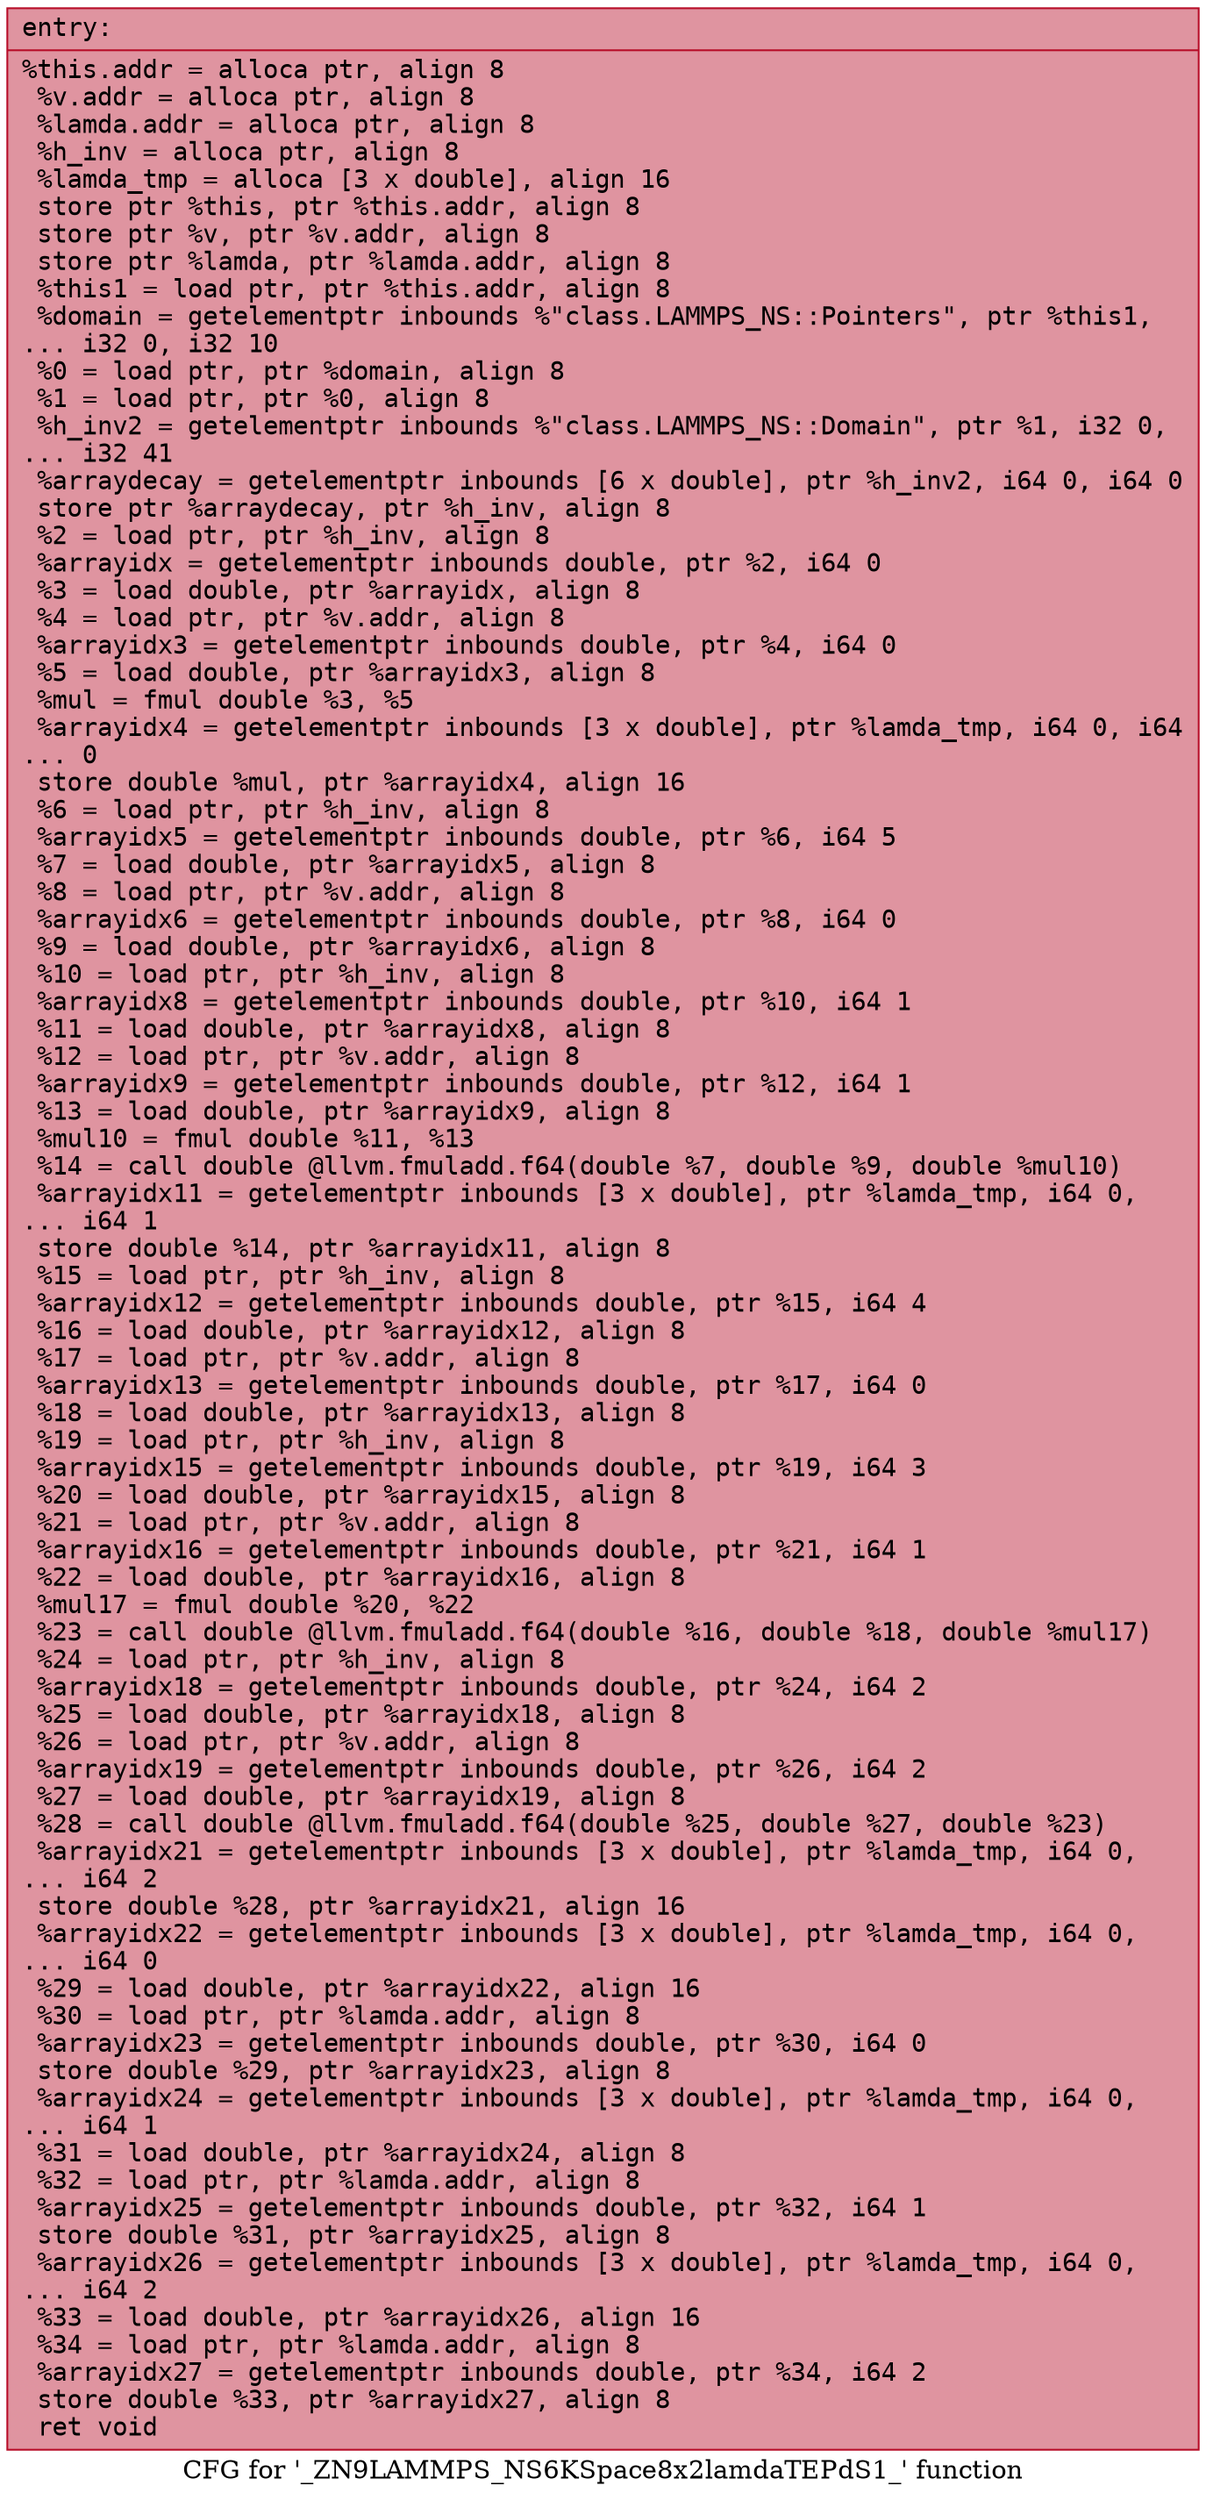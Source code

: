 digraph "CFG for '_ZN9LAMMPS_NS6KSpace8x2lamdaTEPdS1_' function" {
	label="CFG for '_ZN9LAMMPS_NS6KSpace8x2lamdaTEPdS1_' function";

	Node0x55c423dd7650 [shape=record,color="#b70d28ff", style=filled, fillcolor="#b70d2870" fontname="Courier",label="{entry:\l|  %this.addr = alloca ptr, align 8\l  %v.addr = alloca ptr, align 8\l  %lamda.addr = alloca ptr, align 8\l  %h_inv = alloca ptr, align 8\l  %lamda_tmp = alloca [3 x double], align 16\l  store ptr %this, ptr %this.addr, align 8\l  store ptr %v, ptr %v.addr, align 8\l  store ptr %lamda, ptr %lamda.addr, align 8\l  %this1 = load ptr, ptr %this.addr, align 8\l  %domain = getelementptr inbounds %\"class.LAMMPS_NS::Pointers\", ptr %this1,\l... i32 0, i32 10\l  %0 = load ptr, ptr %domain, align 8\l  %1 = load ptr, ptr %0, align 8\l  %h_inv2 = getelementptr inbounds %\"class.LAMMPS_NS::Domain\", ptr %1, i32 0,\l... i32 41\l  %arraydecay = getelementptr inbounds [6 x double], ptr %h_inv2, i64 0, i64 0\l  store ptr %arraydecay, ptr %h_inv, align 8\l  %2 = load ptr, ptr %h_inv, align 8\l  %arrayidx = getelementptr inbounds double, ptr %2, i64 0\l  %3 = load double, ptr %arrayidx, align 8\l  %4 = load ptr, ptr %v.addr, align 8\l  %arrayidx3 = getelementptr inbounds double, ptr %4, i64 0\l  %5 = load double, ptr %arrayidx3, align 8\l  %mul = fmul double %3, %5\l  %arrayidx4 = getelementptr inbounds [3 x double], ptr %lamda_tmp, i64 0, i64\l... 0\l  store double %mul, ptr %arrayidx4, align 16\l  %6 = load ptr, ptr %h_inv, align 8\l  %arrayidx5 = getelementptr inbounds double, ptr %6, i64 5\l  %7 = load double, ptr %arrayidx5, align 8\l  %8 = load ptr, ptr %v.addr, align 8\l  %arrayidx6 = getelementptr inbounds double, ptr %8, i64 0\l  %9 = load double, ptr %arrayidx6, align 8\l  %10 = load ptr, ptr %h_inv, align 8\l  %arrayidx8 = getelementptr inbounds double, ptr %10, i64 1\l  %11 = load double, ptr %arrayidx8, align 8\l  %12 = load ptr, ptr %v.addr, align 8\l  %arrayidx9 = getelementptr inbounds double, ptr %12, i64 1\l  %13 = load double, ptr %arrayidx9, align 8\l  %mul10 = fmul double %11, %13\l  %14 = call double @llvm.fmuladd.f64(double %7, double %9, double %mul10)\l  %arrayidx11 = getelementptr inbounds [3 x double], ptr %lamda_tmp, i64 0,\l... i64 1\l  store double %14, ptr %arrayidx11, align 8\l  %15 = load ptr, ptr %h_inv, align 8\l  %arrayidx12 = getelementptr inbounds double, ptr %15, i64 4\l  %16 = load double, ptr %arrayidx12, align 8\l  %17 = load ptr, ptr %v.addr, align 8\l  %arrayidx13 = getelementptr inbounds double, ptr %17, i64 0\l  %18 = load double, ptr %arrayidx13, align 8\l  %19 = load ptr, ptr %h_inv, align 8\l  %arrayidx15 = getelementptr inbounds double, ptr %19, i64 3\l  %20 = load double, ptr %arrayidx15, align 8\l  %21 = load ptr, ptr %v.addr, align 8\l  %arrayidx16 = getelementptr inbounds double, ptr %21, i64 1\l  %22 = load double, ptr %arrayidx16, align 8\l  %mul17 = fmul double %20, %22\l  %23 = call double @llvm.fmuladd.f64(double %16, double %18, double %mul17)\l  %24 = load ptr, ptr %h_inv, align 8\l  %arrayidx18 = getelementptr inbounds double, ptr %24, i64 2\l  %25 = load double, ptr %arrayidx18, align 8\l  %26 = load ptr, ptr %v.addr, align 8\l  %arrayidx19 = getelementptr inbounds double, ptr %26, i64 2\l  %27 = load double, ptr %arrayidx19, align 8\l  %28 = call double @llvm.fmuladd.f64(double %25, double %27, double %23)\l  %arrayidx21 = getelementptr inbounds [3 x double], ptr %lamda_tmp, i64 0,\l... i64 2\l  store double %28, ptr %arrayidx21, align 16\l  %arrayidx22 = getelementptr inbounds [3 x double], ptr %lamda_tmp, i64 0,\l... i64 0\l  %29 = load double, ptr %arrayidx22, align 16\l  %30 = load ptr, ptr %lamda.addr, align 8\l  %arrayidx23 = getelementptr inbounds double, ptr %30, i64 0\l  store double %29, ptr %arrayidx23, align 8\l  %arrayidx24 = getelementptr inbounds [3 x double], ptr %lamda_tmp, i64 0,\l... i64 1\l  %31 = load double, ptr %arrayidx24, align 8\l  %32 = load ptr, ptr %lamda.addr, align 8\l  %arrayidx25 = getelementptr inbounds double, ptr %32, i64 1\l  store double %31, ptr %arrayidx25, align 8\l  %arrayidx26 = getelementptr inbounds [3 x double], ptr %lamda_tmp, i64 0,\l... i64 2\l  %33 = load double, ptr %arrayidx26, align 16\l  %34 = load ptr, ptr %lamda.addr, align 8\l  %arrayidx27 = getelementptr inbounds double, ptr %34, i64 2\l  store double %33, ptr %arrayidx27, align 8\l  ret void\l}"];
}
